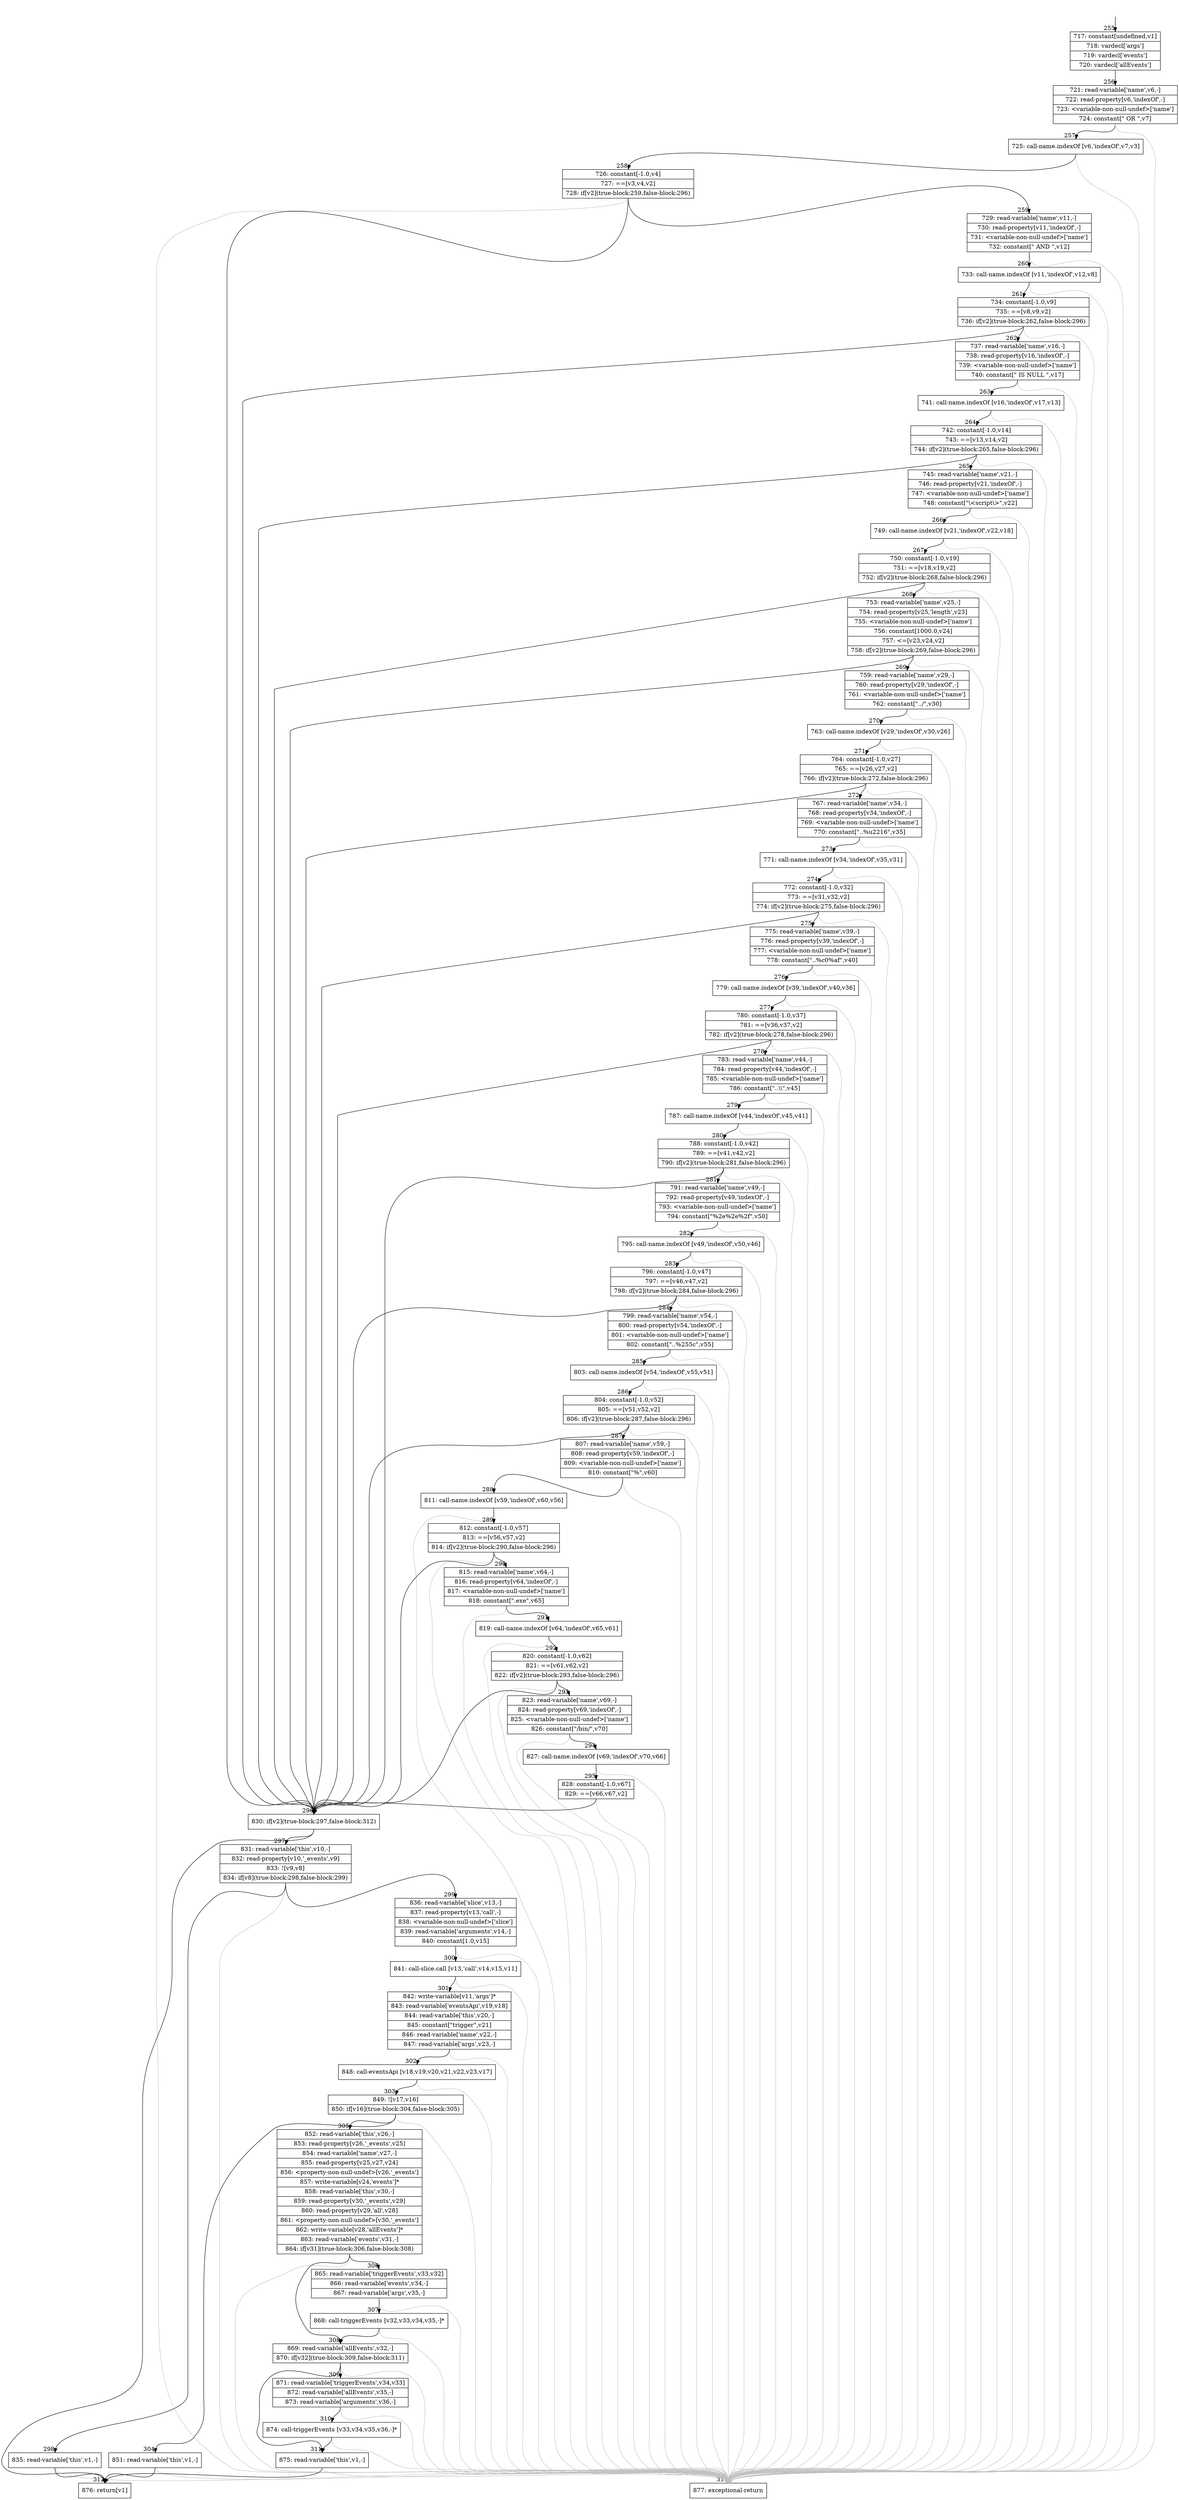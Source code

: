 digraph {
rankdir="TD"
BB_entry4[shape=none,label=""];
BB_entry4 -> BB255 [tailport=s, headport=n, headlabel="    255"]
BB255 [shape=record label="{717: constant[undefined,v1]|718: vardecl['args']|719: vardecl['events']|720: vardecl['allEvents']}" ] 
BB255 -> BB256 [tailport=s, headport=n, headlabel="      256"]
BB256 [shape=record label="{721: read-variable['name',v6,-]|722: read-property[v6,'indexOf',-]|723: \<variable-non-null-undef\>['name']|724: constant[\" OR \",v7]}" ] 
BB256 -> BB257 [tailport=s, headport=n, headlabel="      257"]
BB256 -> BB313 [tailport=s, headport=n, color=gray, headlabel="      313"]
BB257 [shape=record label="{725: call-name.indexOf [v6,'indexOf',v7,v3]}" ] 
BB257 -> BB258 [tailport=s, headport=n, headlabel="      258"]
BB257 -> BB313 [tailport=s, headport=n, color=gray]
BB258 [shape=record label="{726: constant[-1.0,v4]|727: ==[v3,v4,v2]|728: if[v2](true-block:259,false-block:296)}" ] 
BB258 -> BB296 [tailport=s, headport=n, headlabel="      296"]
BB258 -> BB259 [tailport=s, headport=n, headlabel="      259"]
BB258 -> BB313 [tailport=s, headport=n, color=gray]
BB259 [shape=record label="{729: read-variable['name',v11,-]|730: read-property[v11,'indexOf',-]|731: \<variable-non-null-undef\>['name']|732: constant[\" AND \",v12]}" ] 
BB259 -> BB260 [tailport=s, headport=n, headlabel="      260"]
BB259 -> BB313 [tailport=s, headport=n, color=gray]
BB260 [shape=record label="{733: call-name.indexOf [v11,'indexOf',v12,v8]}" ] 
BB260 -> BB261 [tailport=s, headport=n, headlabel="      261"]
BB260 -> BB313 [tailport=s, headport=n, color=gray]
BB261 [shape=record label="{734: constant[-1.0,v9]|735: ==[v8,v9,v2]|736: if[v2](true-block:262,false-block:296)}" ] 
BB261 -> BB296 [tailport=s, headport=n]
BB261 -> BB262 [tailport=s, headport=n, headlabel="      262"]
BB261 -> BB313 [tailport=s, headport=n, color=gray]
BB262 [shape=record label="{737: read-variable['name',v16,-]|738: read-property[v16,'indexOf',-]|739: \<variable-non-null-undef\>['name']|740: constant[\" IS NULL \",v17]}" ] 
BB262 -> BB263 [tailport=s, headport=n, headlabel="      263"]
BB262 -> BB313 [tailport=s, headport=n, color=gray]
BB263 [shape=record label="{741: call-name.indexOf [v16,'indexOf',v17,v13]}" ] 
BB263 -> BB264 [tailport=s, headport=n, headlabel="      264"]
BB263 -> BB313 [tailport=s, headport=n, color=gray]
BB264 [shape=record label="{742: constant[-1.0,v14]|743: ==[v13,v14,v2]|744: if[v2](true-block:265,false-block:296)}" ] 
BB264 -> BB296 [tailport=s, headport=n]
BB264 -> BB265 [tailport=s, headport=n, headlabel="      265"]
BB264 -> BB313 [tailport=s, headport=n, color=gray]
BB265 [shape=record label="{745: read-variable['name',v21,-]|746: read-property[v21,'indexOf',-]|747: \<variable-non-null-undef\>['name']|748: constant[\"\\\<script\\\>\",v22]}" ] 
BB265 -> BB266 [tailport=s, headport=n, headlabel="      266"]
BB265 -> BB313 [tailport=s, headport=n, color=gray]
BB266 [shape=record label="{749: call-name.indexOf [v21,'indexOf',v22,v18]}" ] 
BB266 -> BB267 [tailport=s, headport=n, headlabel="      267"]
BB266 -> BB313 [tailport=s, headport=n, color=gray]
BB267 [shape=record label="{750: constant[-1.0,v19]|751: ==[v18,v19,v2]|752: if[v2](true-block:268,false-block:296)}" ] 
BB267 -> BB296 [tailport=s, headport=n]
BB267 -> BB268 [tailport=s, headport=n, headlabel="      268"]
BB267 -> BB313 [tailport=s, headport=n, color=gray]
BB268 [shape=record label="{753: read-variable['name',v25,-]|754: read-property[v25,'length',v23]|755: \<variable-non-null-undef\>['name']|756: constant[1000.0,v24]|757: \<=[v23,v24,v2]|758: if[v2](true-block:269,false-block:296)}" ] 
BB268 -> BB296 [tailport=s, headport=n]
BB268 -> BB269 [tailport=s, headport=n, headlabel="      269"]
BB268 -> BB313 [tailport=s, headport=n, color=gray]
BB269 [shape=record label="{759: read-variable['name',v29,-]|760: read-property[v29,'indexOf',-]|761: \<variable-non-null-undef\>['name']|762: constant[\"../\",v30]}" ] 
BB269 -> BB270 [tailport=s, headport=n, headlabel="      270"]
BB269 -> BB313 [tailport=s, headport=n, color=gray]
BB270 [shape=record label="{763: call-name.indexOf [v29,'indexOf',v30,v26]}" ] 
BB270 -> BB271 [tailport=s, headport=n, headlabel="      271"]
BB270 -> BB313 [tailport=s, headport=n, color=gray]
BB271 [shape=record label="{764: constant[-1.0,v27]|765: ==[v26,v27,v2]|766: if[v2](true-block:272,false-block:296)}" ] 
BB271 -> BB296 [tailport=s, headport=n]
BB271 -> BB272 [tailport=s, headport=n, headlabel="      272"]
BB271 -> BB313 [tailport=s, headport=n, color=gray]
BB272 [shape=record label="{767: read-variable['name',v34,-]|768: read-property[v34,'indexOf',-]|769: \<variable-non-null-undef\>['name']|770: constant[\"..%u2216\",v35]}" ] 
BB272 -> BB273 [tailport=s, headport=n, headlabel="      273"]
BB272 -> BB313 [tailport=s, headport=n, color=gray]
BB273 [shape=record label="{771: call-name.indexOf [v34,'indexOf',v35,v31]}" ] 
BB273 -> BB274 [tailport=s, headport=n, headlabel="      274"]
BB273 -> BB313 [tailport=s, headport=n, color=gray]
BB274 [shape=record label="{772: constant[-1.0,v32]|773: ==[v31,v32,v2]|774: if[v2](true-block:275,false-block:296)}" ] 
BB274 -> BB296 [tailport=s, headport=n]
BB274 -> BB275 [tailport=s, headport=n, headlabel="      275"]
BB274 -> BB313 [tailport=s, headport=n, color=gray]
BB275 [shape=record label="{775: read-variable['name',v39,-]|776: read-property[v39,'indexOf',-]|777: \<variable-non-null-undef\>['name']|778: constant[\"..%c0%af\",v40]}" ] 
BB275 -> BB276 [tailport=s, headport=n, headlabel="      276"]
BB275 -> BB313 [tailport=s, headport=n, color=gray]
BB276 [shape=record label="{779: call-name.indexOf [v39,'indexOf',v40,v36]}" ] 
BB276 -> BB277 [tailport=s, headport=n, headlabel="      277"]
BB276 -> BB313 [tailport=s, headport=n, color=gray]
BB277 [shape=record label="{780: constant[-1.0,v37]|781: ==[v36,v37,v2]|782: if[v2](true-block:278,false-block:296)}" ] 
BB277 -> BB296 [tailport=s, headport=n]
BB277 -> BB278 [tailport=s, headport=n, headlabel="      278"]
BB277 -> BB313 [tailport=s, headport=n, color=gray]
BB278 [shape=record label="{783: read-variable['name',v44,-]|784: read-property[v44,'indexOf',-]|785: \<variable-non-null-undef\>['name']|786: constant[\"..\\\\\",v45]}" ] 
BB278 -> BB279 [tailport=s, headport=n, headlabel="      279"]
BB278 -> BB313 [tailport=s, headport=n, color=gray]
BB279 [shape=record label="{787: call-name.indexOf [v44,'indexOf',v45,v41]}" ] 
BB279 -> BB280 [tailport=s, headport=n, headlabel="      280"]
BB279 -> BB313 [tailport=s, headport=n, color=gray]
BB280 [shape=record label="{788: constant[-1.0,v42]|789: ==[v41,v42,v2]|790: if[v2](true-block:281,false-block:296)}" ] 
BB280 -> BB296 [tailport=s, headport=n]
BB280 -> BB281 [tailport=s, headport=n, headlabel="      281"]
BB280 -> BB313 [tailport=s, headport=n, color=gray]
BB281 [shape=record label="{791: read-variable['name',v49,-]|792: read-property[v49,'indexOf',-]|793: \<variable-non-null-undef\>['name']|794: constant[\"%2e%2e%2f\",v50]}" ] 
BB281 -> BB282 [tailport=s, headport=n, headlabel="      282"]
BB281 -> BB313 [tailport=s, headport=n, color=gray]
BB282 [shape=record label="{795: call-name.indexOf [v49,'indexOf',v50,v46]}" ] 
BB282 -> BB283 [tailport=s, headport=n, headlabel="      283"]
BB282 -> BB313 [tailport=s, headport=n, color=gray]
BB283 [shape=record label="{796: constant[-1.0,v47]|797: ==[v46,v47,v2]|798: if[v2](true-block:284,false-block:296)}" ] 
BB283 -> BB296 [tailport=s, headport=n]
BB283 -> BB284 [tailport=s, headport=n, headlabel="      284"]
BB283 -> BB313 [tailport=s, headport=n, color=gray]
BB284 [shape=record label="{799: read-variable['name',v54,-]|800: read-property[v54,'indexOf',-]|801: \<variable-non-null-undef\>['name']|802: constant[\"..%255c\",v55]}" ] 
BB284 -> BB285 [tailport=s, headport=n, headlabel="      285"]
BB284 -> BB313 [tailport=s, headport=n, color=gray]
BB285 [shape=record label="{803: call-name.indexOf [v54,'indexOf',v55,v51]}" ] 
BB285 -> BB286 [tailport=s, headport=n, headlabel="      286"]
BB285 -> BB313 [tailport=s, headport=n, color=gray]
BB286 [shape=record label="{804: constant[-1.0,v52]|805: ==[v51,v52,v2]|806: if[v2](true-block:287,false-block:296)}" ] 
BB286 -> BB296 [tailport=s, headport=n]
BB286 -> BB287 [tailport=s, headport=n, headlabel="      287"]
BB286 -> BB313 [tailport=s, headport=n, color=gray]
BB287 [shape=record label="{807: read-variable['name',v59,-]|808: read-property[v59,'indexOf',-]|809: \<variable-non-null-undef\>['name']|810: constant[\"%\",v60]}" ] 
BB287 -> BB288 [tailport=s, headport=n, headlabel="      288"]
BB287 -> BB313 [tailport=s, headport=n, color=gray]
BB288 [shape=record label="{811: call-name.indexOf [v59,'indexOf',v60,v56]}" ] 
BB288 -> BB289 [tailport=s, headport=n, headlabel="      289"]
BB288 -> BB313 [tailport=s, headport=n, color=gray]
BB289 [shape=record label="{812: constant[-1.0,v57]|813: ==[v56,v57,v2]|814: if[v2](true-block:290,false-block:296)}" ] 
BB289 -> BB296 [tailport=s, headport=n]
BB289 -> BB290 [tailport=s, headport=n, headlabel="      290"]
BB289 -> BB313 [tailport=s, headport=n, color=gray]
BB290 [shape=record label="{815: read-variable['name',v64,-]|816: read-property[v64,'indexOf',-]|817: \<variable-non-null-undef\>['name']|818: constant[\".exe\",v65]}" ] 
BB290 -> BB291 [tailport=s, headport=n, headlabel="      291"]
BB290 -> BB313 [tailport=s, headport=n, color=gray]
BB291 [shape=record label="{819: call-name.indexOf [v64,'indexOf',v65,v61]}" ] 
BB291 -> BB292 [tailport=s, headport=n, headlabel="      292"]
BB291 -> BB313 [tailport=s, headport=n, color=gray]
BB292 [shape=record label="{820: constant[-1.0,v62]|821: ==[v61,v62,v2]|822: if[v2](true-block:293,false-block:296)}" ] 
BB292 -> BB296 [tailport=s, headport=n]
BB292 -> BB293 [tailport=s, headport=n, headlabel="      293"]
BB292 -> BB313 [tailport=s, headport=n, color=gray]
BB293 [shape=record label="{823: read-variable['name',v69,-]|824: read-property[v69,'indexOf',-]|825: \<variable-non-null-undef\>['name']|826: constant[\"/bin/\",v70]}" ] 
BB293 -> BB294 [tailport=s, headport=n, headlabel="      294"]
BB293 -> BB313 [tailport=s, headport=n, color=gray]
BB294 [shape=record label="{827: call-name.indexOf [v69,'indexOf',v70,v66]}" ] 
BB294 -> BB295 [tailport=s, headport=n, headlabel="      295"]
BB294 -> BB313 [tailport=s, headport=n, color=gray]
BB295 [shape=record label="{828: constant[-1.0,v67]|829: ==[v66,v67,v2]}" ] 
BB295 -> BB296 [tailport=s, headport=n]
BB295 -> BB313 [tailport=s, headport=n, color=gray]
BB296 [shape=record label="{830: if[v2](true-block:297,false-block:312)}" ] 
BB296 -> BB297 [tailport=s, headport=n, headlabel="      297"]
BB296 -> BB312 [tailport=s, headport=n, headlabel="      312"]
BB297 [shape=record label="{831: read-variable['this',v10,-]|832: read-property[v10,'_events',v9]|833: ![v9,v8]|834: if[v8](true-block:298,false-block:299)}" ] 
BB297 -> BB298 [tailport=s, headport=n, headlabel="      298"]
BB297 -> BB299 [tailport=s, headport=n, headlabel="      299"]
BB297 -> BB313 [tailport=s, headport=n, color=gray]
BB298 [shape=record label="{835: read-variable['this',v1,-]}" ] 
BB298 -> BB312 [tailport=s, headport=n]
BB298 -> BB313 [tailport=s, headport=n, color=gray]
BB299 [shape=record label="{836: read-variable['slice',v13,-]|837: read-property[v13,'call',-]|838: \<variable-non-null-undef\>['slice']|839: read-variable['arguments',v14,-]|840: constant[1.0,v15]}" ] 
BB299 -> BB300 [tailport=s, headport=n, headlabel="      300"]
BB299 -> BB313 [tailport=s, headport=n, color=gray]
BB300 [shape=record label="{841: call-slice.call [v13,'call',v14,v15,v11]}" ] 
BB300 -> BB301 [tailport=s, headport=n, headlabel="      301"]
BB300 -> BB313 [tailport=s, headport=n, color=gray]
BB301 [shape=record label="{842: write-variable[v11,'args']*|843: read-variable['eventsApi',v19,v18]|844: read-variable['this',v20,-]|845: constant[\"trigger\",v21]|846: read-variable['name',v22,-]|847: read-variable['args',v23,-]}" ] 
BB301 -> BB302 [tailport=s, headport=n, headlabel="      302"]
BB301 -> BB313 [tailport=s, headport=n, color=gray]
BB302 [shape=record label="{848: call-eventsApi [v18,v19,v20,v21,v22,v23,v17]}" ] 
BB302 -> BB303 [tailport=s, headport=n, headlabel="      303"]
BB302 -> BB313 [tailport=s, headport=n, color=gray]
BB303 [shape=record label="{849: ![v17,v16]|850: if[v16](true-block:304,false-block:305)}" ] 
BB303 -> BB304 [tailport=s, headport=n, headlabel="      304"]
BB303 -> BB305 [tailport=s, headport=n, headlabel="      305"]
BB303 -> BB313 [tailport=s, headport=n, color=gray]
BB304 [shape=record label="{851: read-variable['this',v1,-]}" ] 
BB304 -> BB312 [tailport=s, headport=n]
BB304 -> BB313 [tailport=s, headport=n, color=gray]
BB305 [shape=record label="{852: read-variable['this',v26,-]|853: read-property[v26,'_events',v25]|854: read-variable['name',v27,-]|855: read-property[v25,v27,v24]|856: \<property-non-null-undef\>[v26,'_events']|857: write-variable[v24,'events']*|858: read-variable['this',v30,-]|859: read-property[v30,'_events',v29]|860: read-property[v29,'all',v28]|861: \<property-non-null-undef\>[v30,'_events']|862: write-variable[v28,'allEvents']*|863: read-variable['events',v31,-]|864: if[v31](true-block:306,false-block:308)}" ] 
BB305 -> BB306 [tailport=s, headport=n, headlabel="      306"]
BB305 -> BB308 [tailport=s, headport=n, headlabel="      308"]
BB305 -> BB313 [tailport=s, headport=n, color=gray]
BB306 [shape=record label="{865: read-variable['triggerEvents',v33,v32]|866: read-variable['events',v34,-]|867: read-variable['args',v35,-]}" ] 
BB306 -> BB307 [tailport=s, headport=n, headlabel="      307"]
BB306 -> BB313 [tailport=s, headport=n, color=gray]
BB307 [shape=record label="{868: call-triggerEvents [v32,v33,v34,v35,-]*}" ] 
BB307 -> BB308 [tailport=s, headport=n]
BB307 -> BB313 [tailport=s, headport=n, color=gray]
BB308 [shape=record label="{869: read-variable['allEvents',v32,-]|870: if[v32](true-block:309,false-block:311)}" ] 
BB308 -> BB309 [tailport=s, headport=n, headlabel="      309"]
BB308 -> BB311 [tailport=s, headport=n, headlabel="      311"]
BB308 -> BB313 [tailport=s, headport=n, color=gray]
BB309 [shape=record label="{871: read-variable['triggerEvents',v34,v33]|872: read-variable['allEvents',v35,-]|873: read-variable['arguments',v36,-]}" ] 
BB309 -> BB310 [tailport=s, headport=n, headlabel="      310"]
BB309 -> BB313 [tailport=s, headport=n, color=gray]
BB310 [shape=record label="{874: call-triggerEvents [v33,v34,v35,v36,-]*}" ] 
BB310 -> BB311 [tailport=s, headport=n]
BB310 -> BB313 [tailport=s, headport=n, color=gray]
BB311 [shape=record label="{875: read-variable['this',v1,-]}" ] 
BB311 -> BB312 [tailport=s, headport=n]
BB311 -> BB313 [tailport=s, headport=n, color=gray]
BB312 [shape=record label="{876: return[v1]}" ] 
BB313 [shape=record label="{877: exceptional-return}" ] 
//#$~ 160
}
